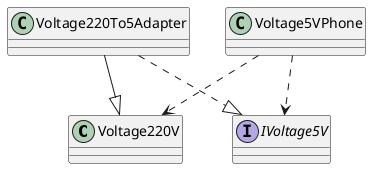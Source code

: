 @startuml

class Voltage220V
class Voltage220To5Adapter
interface IVoltage5V
class Voltage5VPhone

Voltage220To5Adapter --|> Voltage220V
Voltage220To5Adapter ..|> IVoltage5V

Voltage5VPhone ..> IVoltage5V
Voltage5VPhone ..> Voltage220V

@enduml